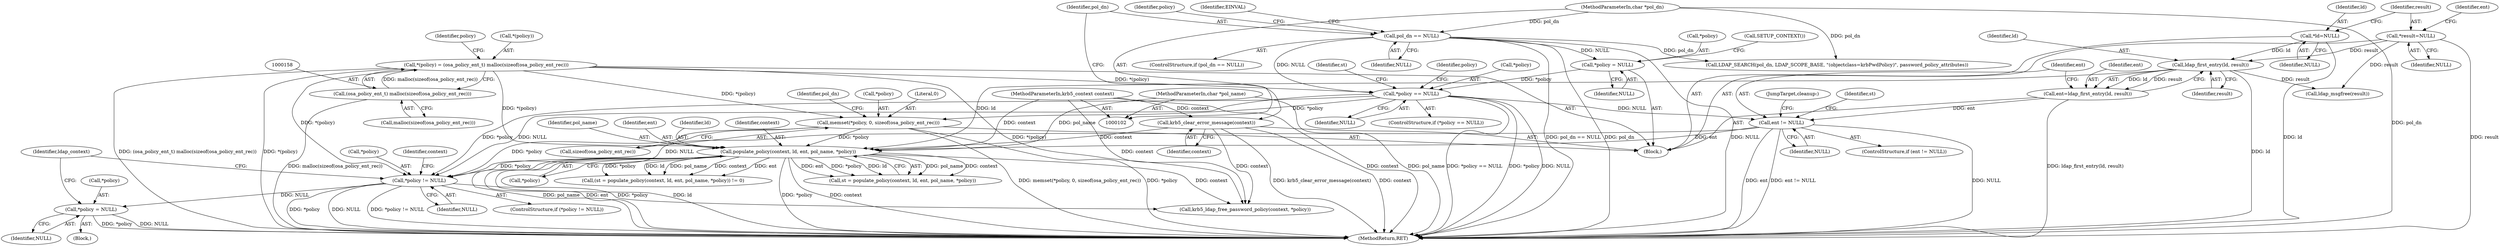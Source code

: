 digraph "1_krb5_d1f707024f1d0af6e54a18885322d70fa15ec4d3@pointer" {
"1000224" [label="(Call,*policy = NULL)"];
"1000215" [label="(Call,*policy != NULL)"];
"1000163" [label="(Call,*policy == NULL)"];
"1000154" [label="(Call,*(policy) = (osa_policy_ent_t) malloc(sizeof(osa_policy_ent_rec)))"];
"1000157" [label="(Call,(osa_policy_ent_t) malloc(sizeof(osa_policy_ent_rec)))"];
"1000148" [label="(Call,*policy = NULL)"];
"1000143" [label="(Call,pol_dn == NULL)"];
"1000105" [label="(MethodParameterIn,char *pol_dn)"];
"1000172" [label="(Call,memset(*policy, 0, sizeof(osa_policy_ent_rec)))"];
"1000197" [label="(Call,populate_policy(context, ld, ent, pol_name, *policy))"];
"1000140" [label="(Call,krb5_clear_error_message(context))"];
"1000103" [label="(MethodParameterIn,krb5_context context)"];
"1000185" [label="(Call,ldap_first_entry(ld, result))"];
"1000117" [label="(Call,*ld=NULL)"];
"1000121" [label="(Call,*result=NULL)"];
"1000189" [label="(Call,ent != NULL)"];
"1000183" [label="(Call,ent=ldap_first_entry(ld, result))"];
"1000104" [label="(MethodParameterIn,char *pol_name)"];
"1000154" [label="(Call,*(policy) = (osa_policy_ent_t) malloc(sizeof(osa_policy_ent_rec)))"];
"1000220" [label="(Call,krb5_ldap_free_password_policy(context, *policy))"];
"1000142" [label="(ControlStructure,if (pol_dn == NULL))"];
"1000189" [label="(Call,ent != NULL)"];
"1000201" [label="(Identifier,pol_name)"];
"1000148" [label="(Call,*policy = NULL)"];
"1000195" [label="(Call,st = populate_policy(context, ld, ent, pol_name, *policy))"];
"1000227" [label="(Identifier,NULL)"];
"1000190" [label="(Identifier,ent)"];
"1000185" [label="(Call,ldap_first_entry(ld, result))"];
"1000175" [label="(Literal,0)"];
"1000176" [label="(Call,sizeof(osa_policy_ent_rec))"];
"1000117" [label="(Call,*ld=NULL)"];
"1000163" [label="(Call,*policy == NULL)"];
"1000229" [label="(Identifier,ldap_context)"];
"1000149" [label="(Call,*policy)"];
"1000119" [label="(Identifier,NULL)"];
"1000196" [label="(Identifier,st)"];
"1000155" [label="(Call,*(policy))"];
"1000169" [label="(Identifier,st)"];
"1000216" [label="(Call,*policy)"];
"1000122" [label="(Identifier,result)"];
"1000179" [label="(Identifier,pol_dn)"];
"1000224" [label="(Call,*policy = NULL)"];
"1000218" [label="(Identifier,NULL)"];
"1000174" [label="(Identifier,policy)"];
"1000233" [label="(MethodReturn,RET)"];
"1000166" [label="(Identifier,NULL)"];
"1000225" [label="(Call,*policy)"];
"1000159" [label="(Call,malloc(sizeof(osa_policy_ent_rec)))"];
"1000152" [label="(Call,SETUP_CONTEXT())"];
"1000206" [label="(JumpTarget,cleanup:)"];
"1000140" [label="(Call,krb5_clear_error_message(context))"];
"1000202" [label="(Call,*policy)"];
"1000162" [label="(ControlStructure,if (*policy == NULL))"];
"1000145" [label="(Identifier,NULL)"];
"1000200" [label="(Identifier,ent)"];
"1000178" [label="(Call,LDAP_SEARCH(pol_dn, LDAP_SCOPE_BASE, \"(objectclass=krbPwdPolicy)\", password_policy_attributes))"];
"1000187" [label="(Identifier,result)"];
"1000219" [label="(Block,)"];
"1000151" [label="(Identifier,NULL)"];
"1000186" [label="(Identifier,ld)"];
"1000104" [label="(MethodParameterIn,char *pol_name)"];
"1000144" [label="(Identifier,pol_dn)"];
"1000143" [label="(Call,pol_dn == NULL)"];
"1000107" [label="(Block,)"];
"1000150" [label="(Identifier,policy)"];
"1000164" [label="(Call,*policy)"];
"1000173" [label="(Call,*policy)"];
"1000118" [label="(Identifier,ld)"];
"1000221" [label="(Identifier,context)"];
"1000215" [label="(Call,*policy != NULL)"];
"1000165" [label="(Identifier,policy)"];
"1000199" [label="(Identifier,ld)"];
"1000207" [label="(Call,ldap_msgfree(result))"];
"1000141" [label="(Identifier,context)"];
"1000198" [label="(Identifier,context)"];
"1000121" [label="(Call,*result=NULL)"];
"1000105" [label="(MethodParameterIn,char *pol_dn)"];
"1000194" [label="(Call,(st = populate_policy(context, ld, ent, pol_name, *policy)) != 0)"];
"1000123" [label="(Identifier,NULL)"];
"1000191" [label="(Identifier,NULL)"];
"1000103" [label="(MethodParameterIn,krb5_context context)"];
"1000184" [label="(Identifier,ent)"];
"1000147" [label="(Identifier,EINVAL)"];
"1000126" [label="(Identifier,ent)"];
"1000183" [label="(Call,ent=ldap_first_entry(ld, result))"];
"1000214" [label="(ControlStructure,if (*policy != NULL))"];
"1000157" [label="(Call,(osa_policy_ent_t) malloc(sizeof(osa_policy_ent_rec)))"];
"1000188" [label="(ControlStructure,if (ent != NULL))"];
"1000197" [label="(Call,populate_policy(context, ld, ent, pol_name, *policy))"];
"1000172" [label="(Call,memset(*policy, 0, sizeof(osa_policy_ent_rec)))"];
"1000224" -> "1000219"  [label="AST: "];
"1000224" -> "1000227"  [label="CFG: "];
"1000225" -> "1000224"  [label="AST: "];
"1000227" -> "1000224"  [label="AST: "];
"1000229" -> "1000224"  [label="CFG: "];
"1000224" -> "1000233"  [label="DDG: *policy"];
"1000224" -> "1000233"  [label="DDG: NULL"];
"1000215" -> "1000224"  [label="DDG: NULL"];
"1000215" -> "1000214"  [label="AST: "];
"1000215" -> "1000218"  [label="CFG: "];
"1000216" -> "1000215"  [label="AST: "];
"1000218" -> "1000215"  [label="AST: "];
"1000221" -> "1000215"  [label="CFG: "];
"1000229" -> "1000215"  [label="CFG: "];
"1000215" -> "1000233"  [label="DDG: *policy"];
"1000215" -> "1000233"  [label="DDG: NULL"];
"1000215" -> "1000233"  [label="DDG: *policy != NULL"];
"1000163" -> "1000215"  [label="DDG: *policy"];
"1000163" -> "1000215"  [label="DDG: NULL"];
"1000154" -> "1000215"  [label="DDG: *(policy)"];
"1000172" -> "1000215"  [label="DDG: *policy"];
"1000197" -> "1000215"  [label="DDG: *policy"];
"1000189" -> "1000215"  [label="DDG: NULL"];
"1000215" -> "1000220"  [label="DDG: *policy"];
"1000163" -> "1000162"  [label="AST: "];
"1000163" -> "1000166"  [label="CFG: "];
"1000164" -> "1000163"  [label="AST: "];
"1000166" -> "1000163"  [label="AST: "];
"1000169" -> "1000163"  [label="CFG: "];
"1000174" -> "1000163"  [label="CFG: "];
"1000163" -> "1000233"  [label="DDG: *policy == NULL"];
"1000163" -> "1000233"  [label="DDG: *policy"];
"1000163" -> "1000233"  [label="DDG: NULL"];
"1000154" -> "1000163"  [label="DDG: *(policy)"];
"1000148" -> "1000163"  [label="DDG: *policy"];
"1000143" -> "1000163"  [label="DDG: NULL"];
"1000163" -> "1000172"  [label="DDG: *policy"];
"1000163" -> "1000189"  [label="DDG: NULL"];
"1000154" -> "1000107"  [label="AST: "];
"1000154" -> "1000157"  [label="CFG: "];
"1000155" -> "1000154"  [label="AST: "];
"1000157" -> "1000154"  [label="AST: "];
"1000165" -> "1000154"  [label="CFG: "];
"1000154" -> "1000233"  [label="DDG: (osa_policy_ent_t) malloc(sizeof(osa_policy_ent_rec))"];
"1000154" -> "1000233"  [label="DDG: *(policy)"];
"1000157" -> "1000154"  [label="DDG: malloc(sizeof(osa_policy_ent_rec))"];
"1000154" -> "1000172"  [label="DDG: *(policy)"];
"1000154" -> "1000197"  [label="DDG: *(policy)"];
"1000154" -> "1000220"  [label="DDG: *(policy)"];
"1000157" -> "1000159"  [label="CFG: "];
"1000158" -> "1000157"  [label="AST: "];
"1000159" -> "1000157"  [label="AST: "];
"1000157" -> "1000233"  [label="DDG: malloc(sizeof(osa_policy_ent_rec))"];
"1000148" -> "1000107"  [label="AST: "];
"1000148" -> "1000151"  [label="CFG: "];
"1000149" -> "1000148"  [label="AST: "];
"1000151" -> "1000148"  [label="AST: "];
"1000152" -> "1000148"  [label="CFG: "];
"1000143" -> "1000148"  [label="DDG: NULL"];
"1000143" -> "1000142"  [label="AST: "];
"1000143" -> "1000145"  [label="CFG: "];
"1000144" -> "1000143"  [label="AST: "];
"1000145" -> "1000143"  [label="AST: "];
"1000147" -> "1000143"  [label="CFG: "];
"1000150" -> "1000143"  [label="CFG: "];
"1000143" -> "1000233"  [label="DDG: pol_dn"];
"1000143" -> "1000233"  [label="DDG: NULL"];
"1000143" -> "1000233"  [label="DDG: pol_dn == NULL"];
"1000105" -> "1000143"  [label="DDG: pol_dn"];
"1000143" -> "1000178"  [label="DDG: pol_dn"];
"1000105" -> "1000102"  [label="AST: "];
"1000105" -> "1000233"  [label="DDG: pol_dn"];
"1000105" -> "1000178"  [label="DDG: pol_dn"];
"1000172" -> "1000107"  [label="AST: "];
"1000172" -> "1000176"  [label="CFG: "];
"1000173" -> "1000172"  [label="AST: "];
"1000175" -> "1000172"  [label="AST: "];
"1000176" -> "1000172"  [label="AST: "];
"1000179" -> "1000172"  [label="CFG: "];
"1000172" -> "1000233"  [label="DDG: memset(*policy, 0, sizeof(osa_policy_ent_rec))"];
"1000172" -> "1000233"  [label="DDG: *policy"];
"1000172" -> "1000197"  [label="DDG: *policy"];
"1000197" -> "1000195"  [label="AST: "];
"1000197" -> "1000202"  [label="CFG: "];
"1000198" -> "1000197"  [label="AST: "];
"1000199" -> "1000197"  [label="AST: "];
"1000200" -> "1000197"  [label="AST: "];
"1000201" -> "1000197"  [label="AST: "];
"1000202" -> "1000197"  [label="AST: "];
"1000195" -> "1000197"  [label="CFG: "];
"1000197" -> "1000233"  [label="DDG: pol_name"];
"1000197" -> "1000233"  [label="DDG: ent"];
"1000197" -> "1000233"  [label="DDG: ld"];
"1000197" -> "1000233"  [label="DDG: *policy"];
"1000197" -> "1000233"  [label="DDG: context"];
"1000197" -> "1000194"  [label="DDG: pol_name"];
"1000197" -> "1000194"  [label="DDG: context"];
"1000197" -> "1000194"  [label="DDG: ent"];
"1000197" -> "1000194"  [label="DDG: *policy"];
"1000197" -> "1000194"  [label="DDG: ld"];
"1000197" -> "1000195"  [label="DDG: pol_name"];
"1000197" -> "1000195"  [label="DDG: context"];
"1000197" -> "1000195"  [label="DDG: ent"];
"1000197" -> "1000195"  [label="DDG: *policy"];
"1000197" -> "1000195"  [label="DDG: ld"];
"1000140" -> "1000197"  [label="DDG: context"];
"1000103" -> "1000197"  [label="DDG: context"];
"1000185" -> "1000197"  [label="DDG: ld"];
"1000189" -> "1000197"  [label="DDG: ent"];
"1000104" -> "1000197"  [label="DDG: pol_name"];
"1000197" -> "1000220"  [label="DDG: context"];
"1000140" -> "1000107"  [label="AST: "];
"1000140" -> "1000141"  [label="CFG: "];
"1000141" -> "1000140"  [label="AST: "];
"1000144" -> "1000140"  [label="CFG: "];
"1000140" -> "1000233"  [label="DDG: context"];
"1000140" -> "1000233"  [label="DDG: krb5_clear_error_message(context)"];
"1000103" -> "1000140"  [label="DDG: context"];
"1000140" -> "1000220"  [label="DDG: context"];
"1000103" -> "1000102"  [label="AST: "];
"1000103" -> "1000233"  [label="DDG: context"];
"1000103" -> "1000220"  [label="DDG: context"];
"1000185" -> "1000183"  [label="AST: "];
"1000185" -> "1000187"  [label="CFG: "];
"1000186" -> "1000185"  [label="AST: "];
"1000187" -> "1000185"  [label="AST: "];
"1000183" -> "1000185"  [label="CFG: "];
"1000185" -> "1000233"  [label="DDG: ld"];
"1000185" -> "1000183"  [label="DDG: ld"];
"1000185" -> "1000183"  [label="DDG: result"];
"1000117" -> "1000185"  [label="DDG: ld"];
"1000121" -> "1000185"  [label="DDG: result"];
"1000185" -> "1000207"  [label="DDG: result"];
"1000117" -> "1000107"  [label="AST: "];
"1000117" -> "1000119"  [label="CFG: "];
"1000118" -> "1000117"  [label="AST: "];
"1000119" -> "1000117"  [label="AST: "];
"1000122" -> "1000117"  [label="CFG: "];
"1000117" -> "1000233"  [label="DDG: ld"];
"1000121" -> "1000107"  [label="AST: "];
"1000121" -> "1000123"  [label="CFG: "];
"1000122" -> "1000121"  [label="AST: "];
"1000123" -> "1000121"  [label="AST: "];
"1000126" -> "1000121"  [label="CFG: "];
"1000121" -> "1000233"  [label="DDG: result"];
"1000121" -> "1000207"  [label="DDG: result"];
"1000189" -> "1000188"  [label="AST: "];
"1000189" -> "1000191"  [label="CFG: "];
"1000190" -> "1000189"  [label="AST: "];
"1000191" -> "1000189"  [label="AST: "];
"1000196" -> "1000189"  [label="CFG: "];
"1000206" -> "1000189"  [label="CFG: "];
"1000189" -> "1000233"  [label="DDG: ent"];
"1000189" -> "1000233"  [label="DDG: ent != NULL"];
"1000189" -> "1000233"  [label="DDG: NULL"];
"1000183" -> "1000189"  [label="DDG: ent"];
"1000183" -> "1000107"  [label="AST: "];
"1000184" -> "1000183"  [label="AST: "];
"1000190" -> "1000183"  [label="CFG: "];
"1000183" -> "1000233"  [label="DDG: ldap_first_entry(ld, result)"];
"1000104" -> "1000102"  [label="AST: "];
"1000104" -> "1000233"  [label="DDG: pol_name"];
}
